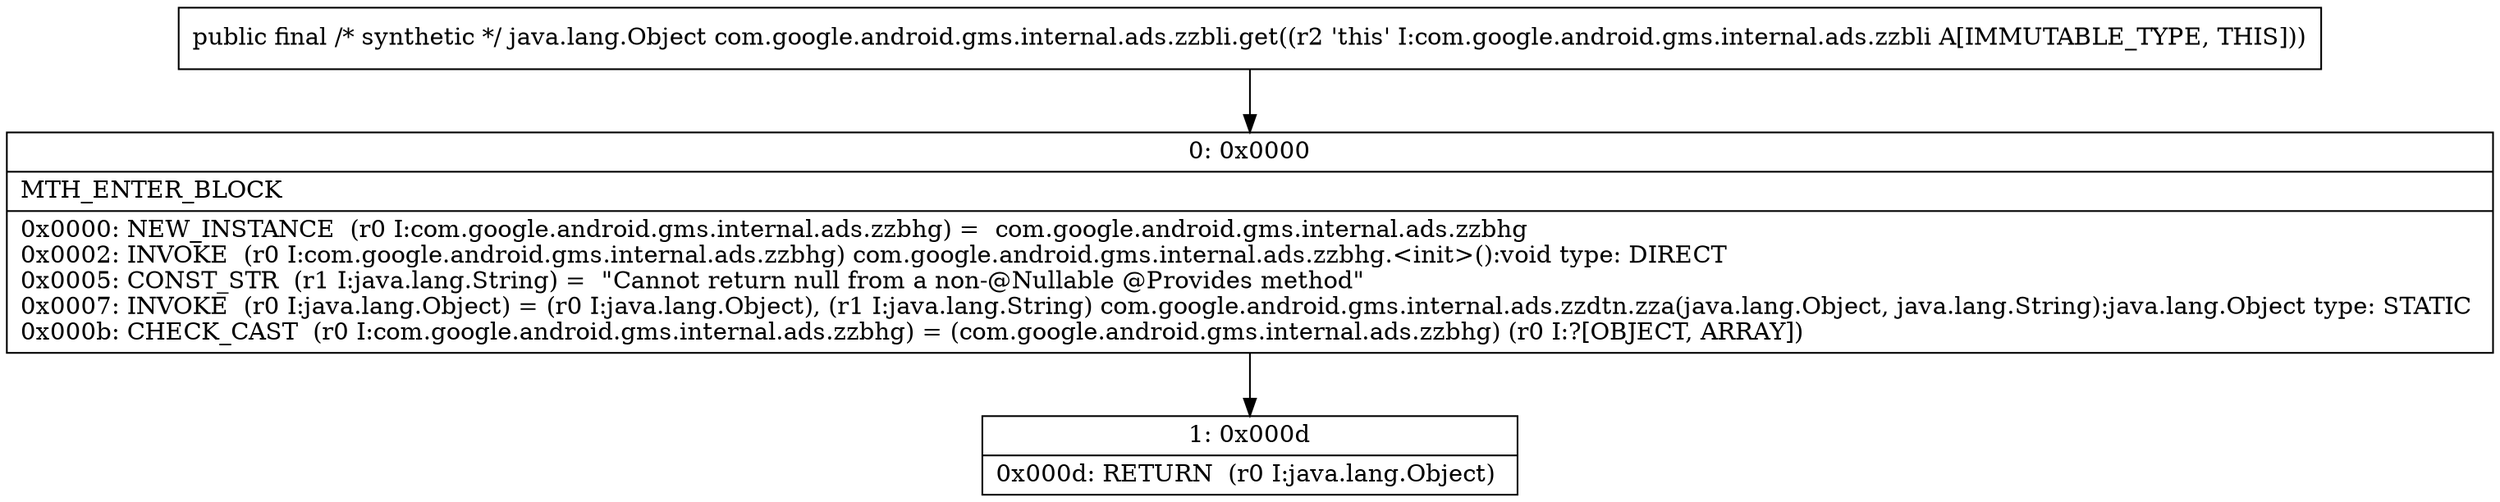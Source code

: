 digraph "CFG forcom.google.android.gms.internal.ads.zzbli.get()Ljava\/lang\/Object;" {
Node_0 [shape=record,label="{0\:\ 0x0000|MTH_ENTER_BLOCK\l|0x0000: NEW_INSTANCE  (r0 I:com.google.android.gms.internal.ads.zzbhg) =  com.google.android.gms.internal.ads.zzbhg \l0x0002: INVOKE  (r0 I:com.google.android.gms.internal.ads.zzbhg) com.google.android.gms.internal.ads.zzbhg.\<init\>():void type: DIRECT \l0x0005: CONST_STR  (r1 I:java.lang.String) =  \"Cannot return null from a non\-@Nullable @Provides method\" \l0x0007: INVOKE  (r0 I:java.lang.Object) = (r0 I:java.lang.Object), (r1 I:java.lang.String) com.google.android.gms.internal.ads.zzdtn.zza(java.lang.Object, java.lang.String):java.lang.Object type: STATIC \l0x000b: CHECK_CAST  (r0 I:com.google.android.gms.internal.ads.zzbhg) = (com.google.android.gms.internal.ads.zzbhg) (r0 I:?[OBJECT, ARRAY]) \l}"];
Node_1 [shape=record,label="{1\:\ 0x000d|0x000d: RETURN  (r0 I:java.lang.Object) \l}"];
MethodNode[shape=record,label="{public final \/* synthetic *\/ java.lang.Object com.google.android.gms.internal.ads.zzbli.get((r2 'this' I:com.google.android.gms.internal.ads.zzbli A[IMMUTABLE_TYPE, THIS])) }"];
MethodNode -> Node_0;
Node_0 -> Node_1;
}

